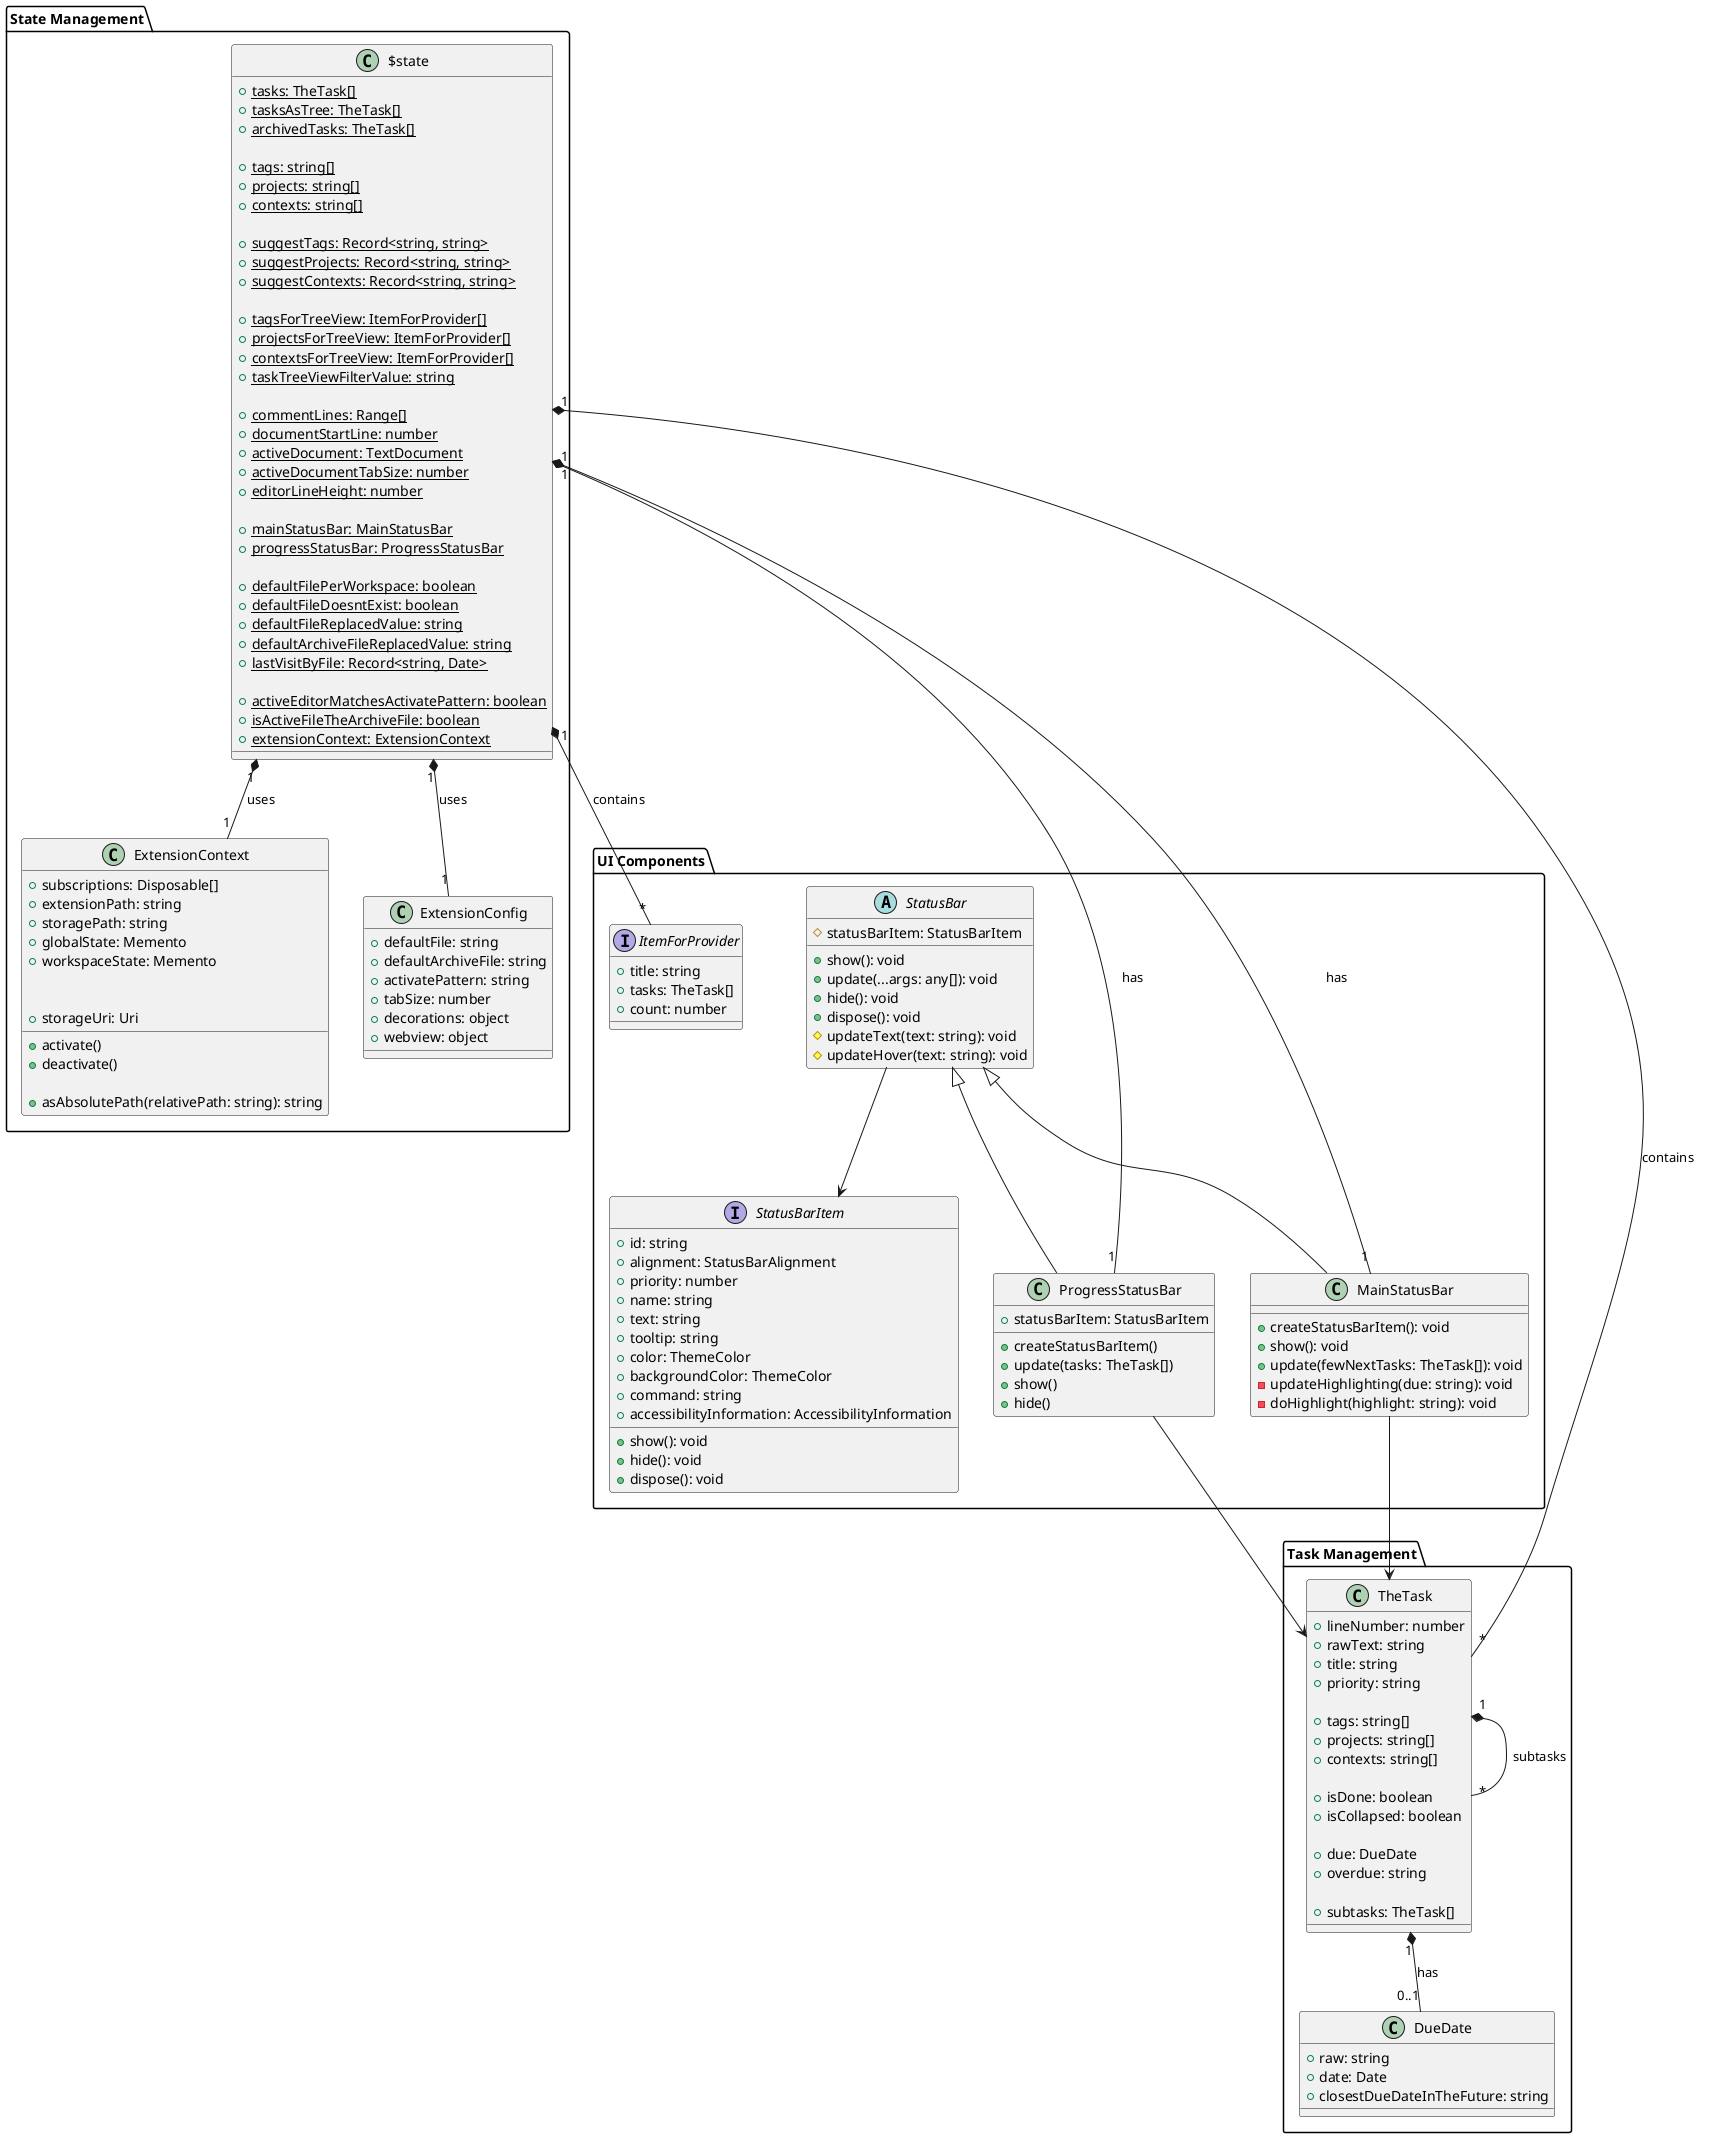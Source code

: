 @startuml "NoteCraft Extension Core Components"

package "State Management" {
  class ExtensionContext {
    ' Core extension properties
    +subscriptions: Disposable[]
    +extensionPath: string
    +storagePath: string
    +globalState: Memento
    +workspaceState: Memento
    
    ' Extension lifecycle
    +activate()
    +deactivate()
    
    ' Resource management
    +asAbsolutePath(relativePath: string): string
    +storageUri: Uri
  }

  class ExtensionConfig {
    +defaultFile: string
    +defaultArchiveFile: string
    +activatePattern: string
    +tabSize: number
    +decorations: object
    +webview: object
  }

  class $state {
    ' Task-related state
    +{static} tasks: TheTask[]
    +{static} tasksAsTree: TheTask[]
    +{static} archivedTasks: TheTask[]

    ' Tag and categorization state
    +{static} tags: string[]
    +{static} projects: string[]
    +{static} contexts: string[]

    ' Suggestion state
    +{static} suggestTags: Record<string, string>
    +{static} suggestProjects: Record<string, string>
    +{static} suggestContexts: Record<string, string>

    ' Tree view state
    +{static} tagsForTreeView: ItemForProvider[]
    +{static} projectsForTreeView: ItemForProvider[]
    +{static} contextsForTreeView: ItemForProvider[]
    +{static} taskTreeViewFilterValue: string

    ' Document state
    +{static} commentLines: Range[]
    +{static} documentStartLine: number
    +{static} activeDocument: TextDocument
    +{static} activeDocumentTabSize: number
    +{static} editorLineHeight: number

    ' UI Components state
    +{static} mainStatusBar: MainStatusBar
    +{static} progressStatusBar: ProgressStatusBar

    ' File management state
    +{static} defaultFilePerWorkspace: boolean
    +{static} defaultFileDoesntExist: boolean
    +{static} defaultFileReplacedValue: string
    +{static} defaultArchiveFileReplacedValue: string
    +{static} lastVisitByFile: Record<string, Date>

    ' Application state
    +{static} activeEditorMatchesActivatePattern: boolean
    +{static} isActiveFileTheArchiveFile: boolean
    +{static} extensionContext: ExtensionContext
  }
}

package "Task Management" {
  class TheTask {
    ' Core properties
    +lineNumber: number
    +rawText: string
    +title: string
    +priority: string

    ' Categorization
    +tags: string[]
    +projects: string[]
    +contexts: string[]

    ' Task state
    +isDone: boolean
    +isCollapsed: boolean

    ' Time management
    +due: DueDate
    +overdue: string

    ' Task hierarchy
    +subtasks: TheTask[]
  }

  class DueDate {
    +raw: string
    +date: Date
    +closestDueDateInTheFuture: string
  }
}

package "UI Components" {
  abstract class StatusBar {
    #statusBarItem: StatusBarItem
    +show(): void
    +update(...args: any[]): void
    +hide(): void
    +dispose(): void
    #updateText(text: string): void
    #updateHover(text: string): void
  }

  class MainStatusBar extends StatusBar {
    +createStatusBarItem(): void
    +show(): void
    +update(fewNextTasks: TheTask[]): void
    -updateHighlighting(due: string): void
    -doHighlight(highlight: string): void
  }

  class ProgressStatusBar extends StatusBar {
    +statusBarItem: StatusBarItem
    +createStatusBarItem()
    +update(tasks: TheTask[])
    +show()
    +hide()
  }

  interface ItemForProvider {
    +title: string
    +tasks: TheTask[]
    +count: number
  }

  interface StatusBarItem {
    +id: string
    +alignment: StatusBarAlignment
    +priority: number
    +name: string
    +text: string
    +tooltip: string
    +color: ThemeColor
    +backgroundColor: ThemeColor
    +command: string
    +accessibilityInformation: AccessibilityInformation
    +show(): void
    +hide(): void
    +dispose(): void
  }
}

' Relationships
$state "1" *-- "*" TheTask : contains
TheTask "1" *-- "*" TheTask : subtasks
TheTask "1" *-- "0..1" DueDate : has
$state "1" *-- "1" MainStatusBar : has
$state "1" *-- "1" ProgressStatusBar : has
$state "1" *-- "1" ExtensionContext : uses
$state "1" *-- "*" ItemForProvider : contains
MainStatusBar --> TheTask
ProgressStatusBar --> TheTask
StatusBar --> StatusBarItem
$state "1" *-- "1" ExtensionConfig : uses

@enduml
